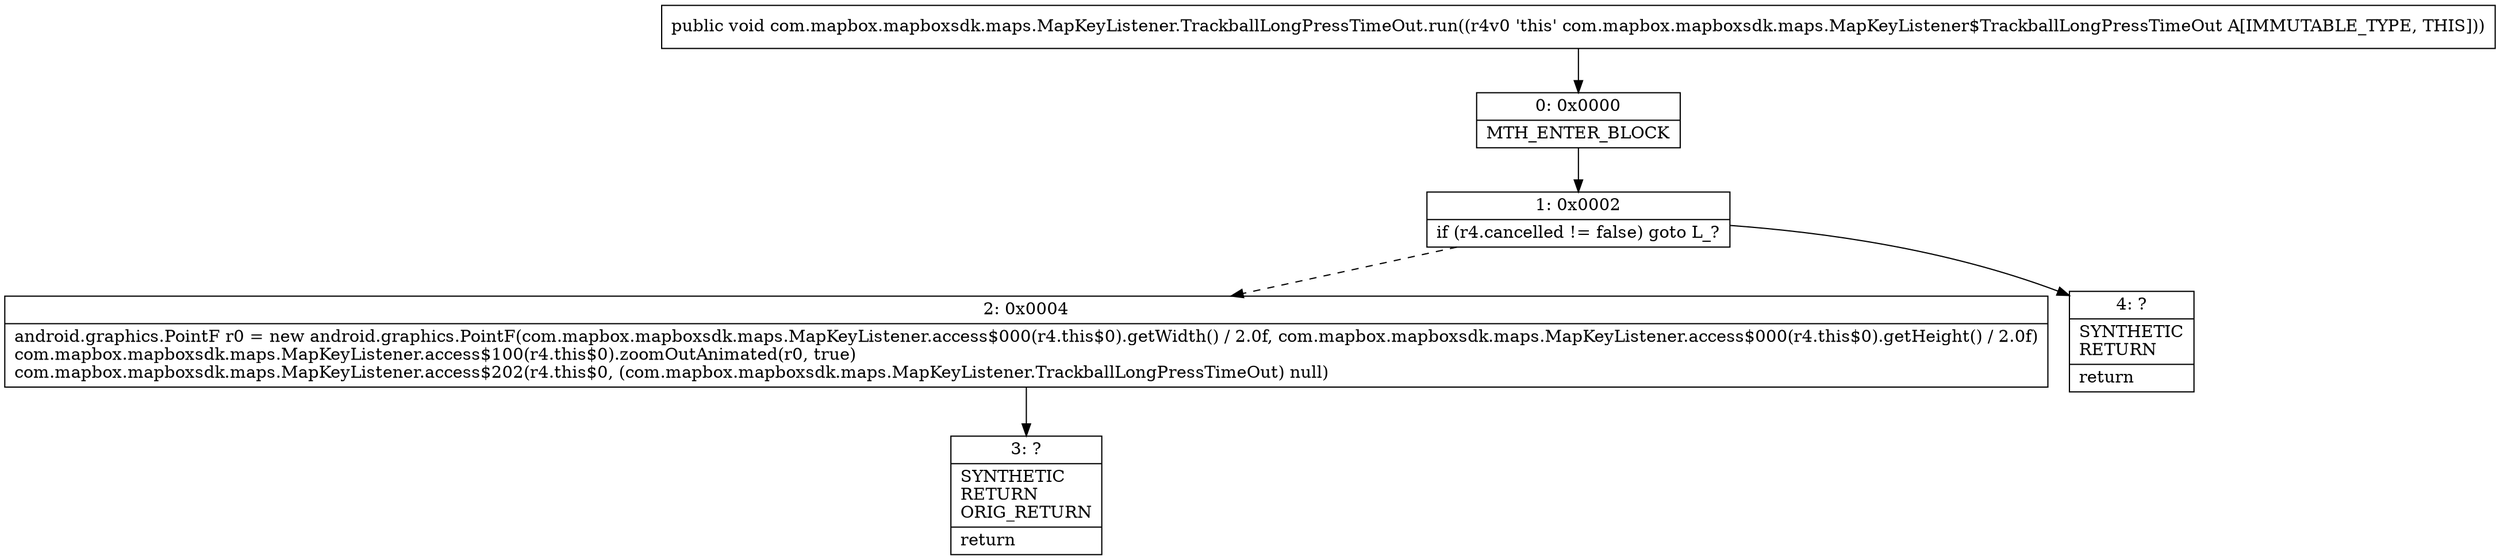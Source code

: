 digraph "CFG forcom.mapbox.mapboxsdk.maps.MapKeyListener.TrackballLongPressTimeOut.run()V" {
Node_0 [shape=record,label="{0\:\ 0x0000|MTH_ENTER_BLOCK\l}"];
Node_1 [shape=record,label="{1\:\ 0x0002|if (r4.cancelled != false) goto L_?\l}"];
Node_2 [shape=record,label="{2\:\ 0x0004|android.graphics.PointF r0 = new android.graphics.PointF(com.mapbox.mapboxsdk.maps.MapKeyListener.access$000(r4.this$0).getWidth() \/ 2.0f, com.mapbox.mapboxsdk.maps.MapKeyListener.access$000(r4.this$0).getHeight() \/ 2.0f)\lcom.mapbox.mapboxsdk.maps.MapKeyListener.access$100(r4.this$0).zoomOutAnimated(r0, true)\lcom.mapbox.mapboxsdk.maps.MapKeyListener.access$202(r4.this$0, (com.mapbox.mapboxsdk.maps.MapKeyListener.TrackballLongPressTimeOut) null)\l}"];
Node_3 [shape=record,label="{3\:\ ?|SYNTHETIC\lRETURN\lORIG_RETURN\l|return\l}"];
Node_4 [shape=record,label="{4\:\ ?|SYNTHETIC\lRETURN\l|return\l}"];
MethodNode[shape=record,label="{public void com.mapbox.mapboxsdk.maps.MapKeyListener.TrackballLongPressTimeOut.run((r4v0 'this' com.mapbox.mapboxsdk.maps.MapKeyListener$TrackballLongPressTimeOut A[IMMUTABLE_TYPE, THIS])) }"];
MethodNode -> Node_0;
Node_0 -> Node_1;
Node_1 -> Node_2[style=dashed];
Node_1 -> Node_4;
Node_2 -> Node_3;
}

